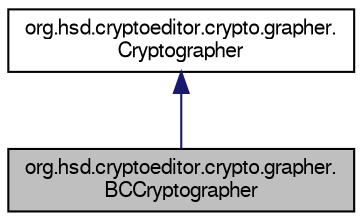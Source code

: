digraph "org.hsd.cryptoeditor.crypto.grapher.BCCryptographer"
{
  bgcolor="transparent";
  edge [fontname="FreeSans",fontsize="10",labelfontname="FreeSans",labelfontsize="10"];
  node [fontname="FreeSans",fontsize="10",shape=record];
  Node1 [label="org.hsd.cryptoeditor.crypto.grapher.\lBCCryptographer",height=0.2,width=0.4,color="black", fillcolor="grey75", style="filled" fontcolor="black"];
  Node2 -> Node1 [dir="back",color="midnightblue",fontsize="10",style="solid",fontname="FreeSans"];
  Node2 [label="org.hsd.cryptoeditor.crypto.grapher.\lCryptographer",height=0.2,width=0.4,color="black",URL="$interfaceorg_1_1hsd_1_1cryptoeditor_1_1crypto_1_1grapher_1_1Cryptographer.html"];
}
